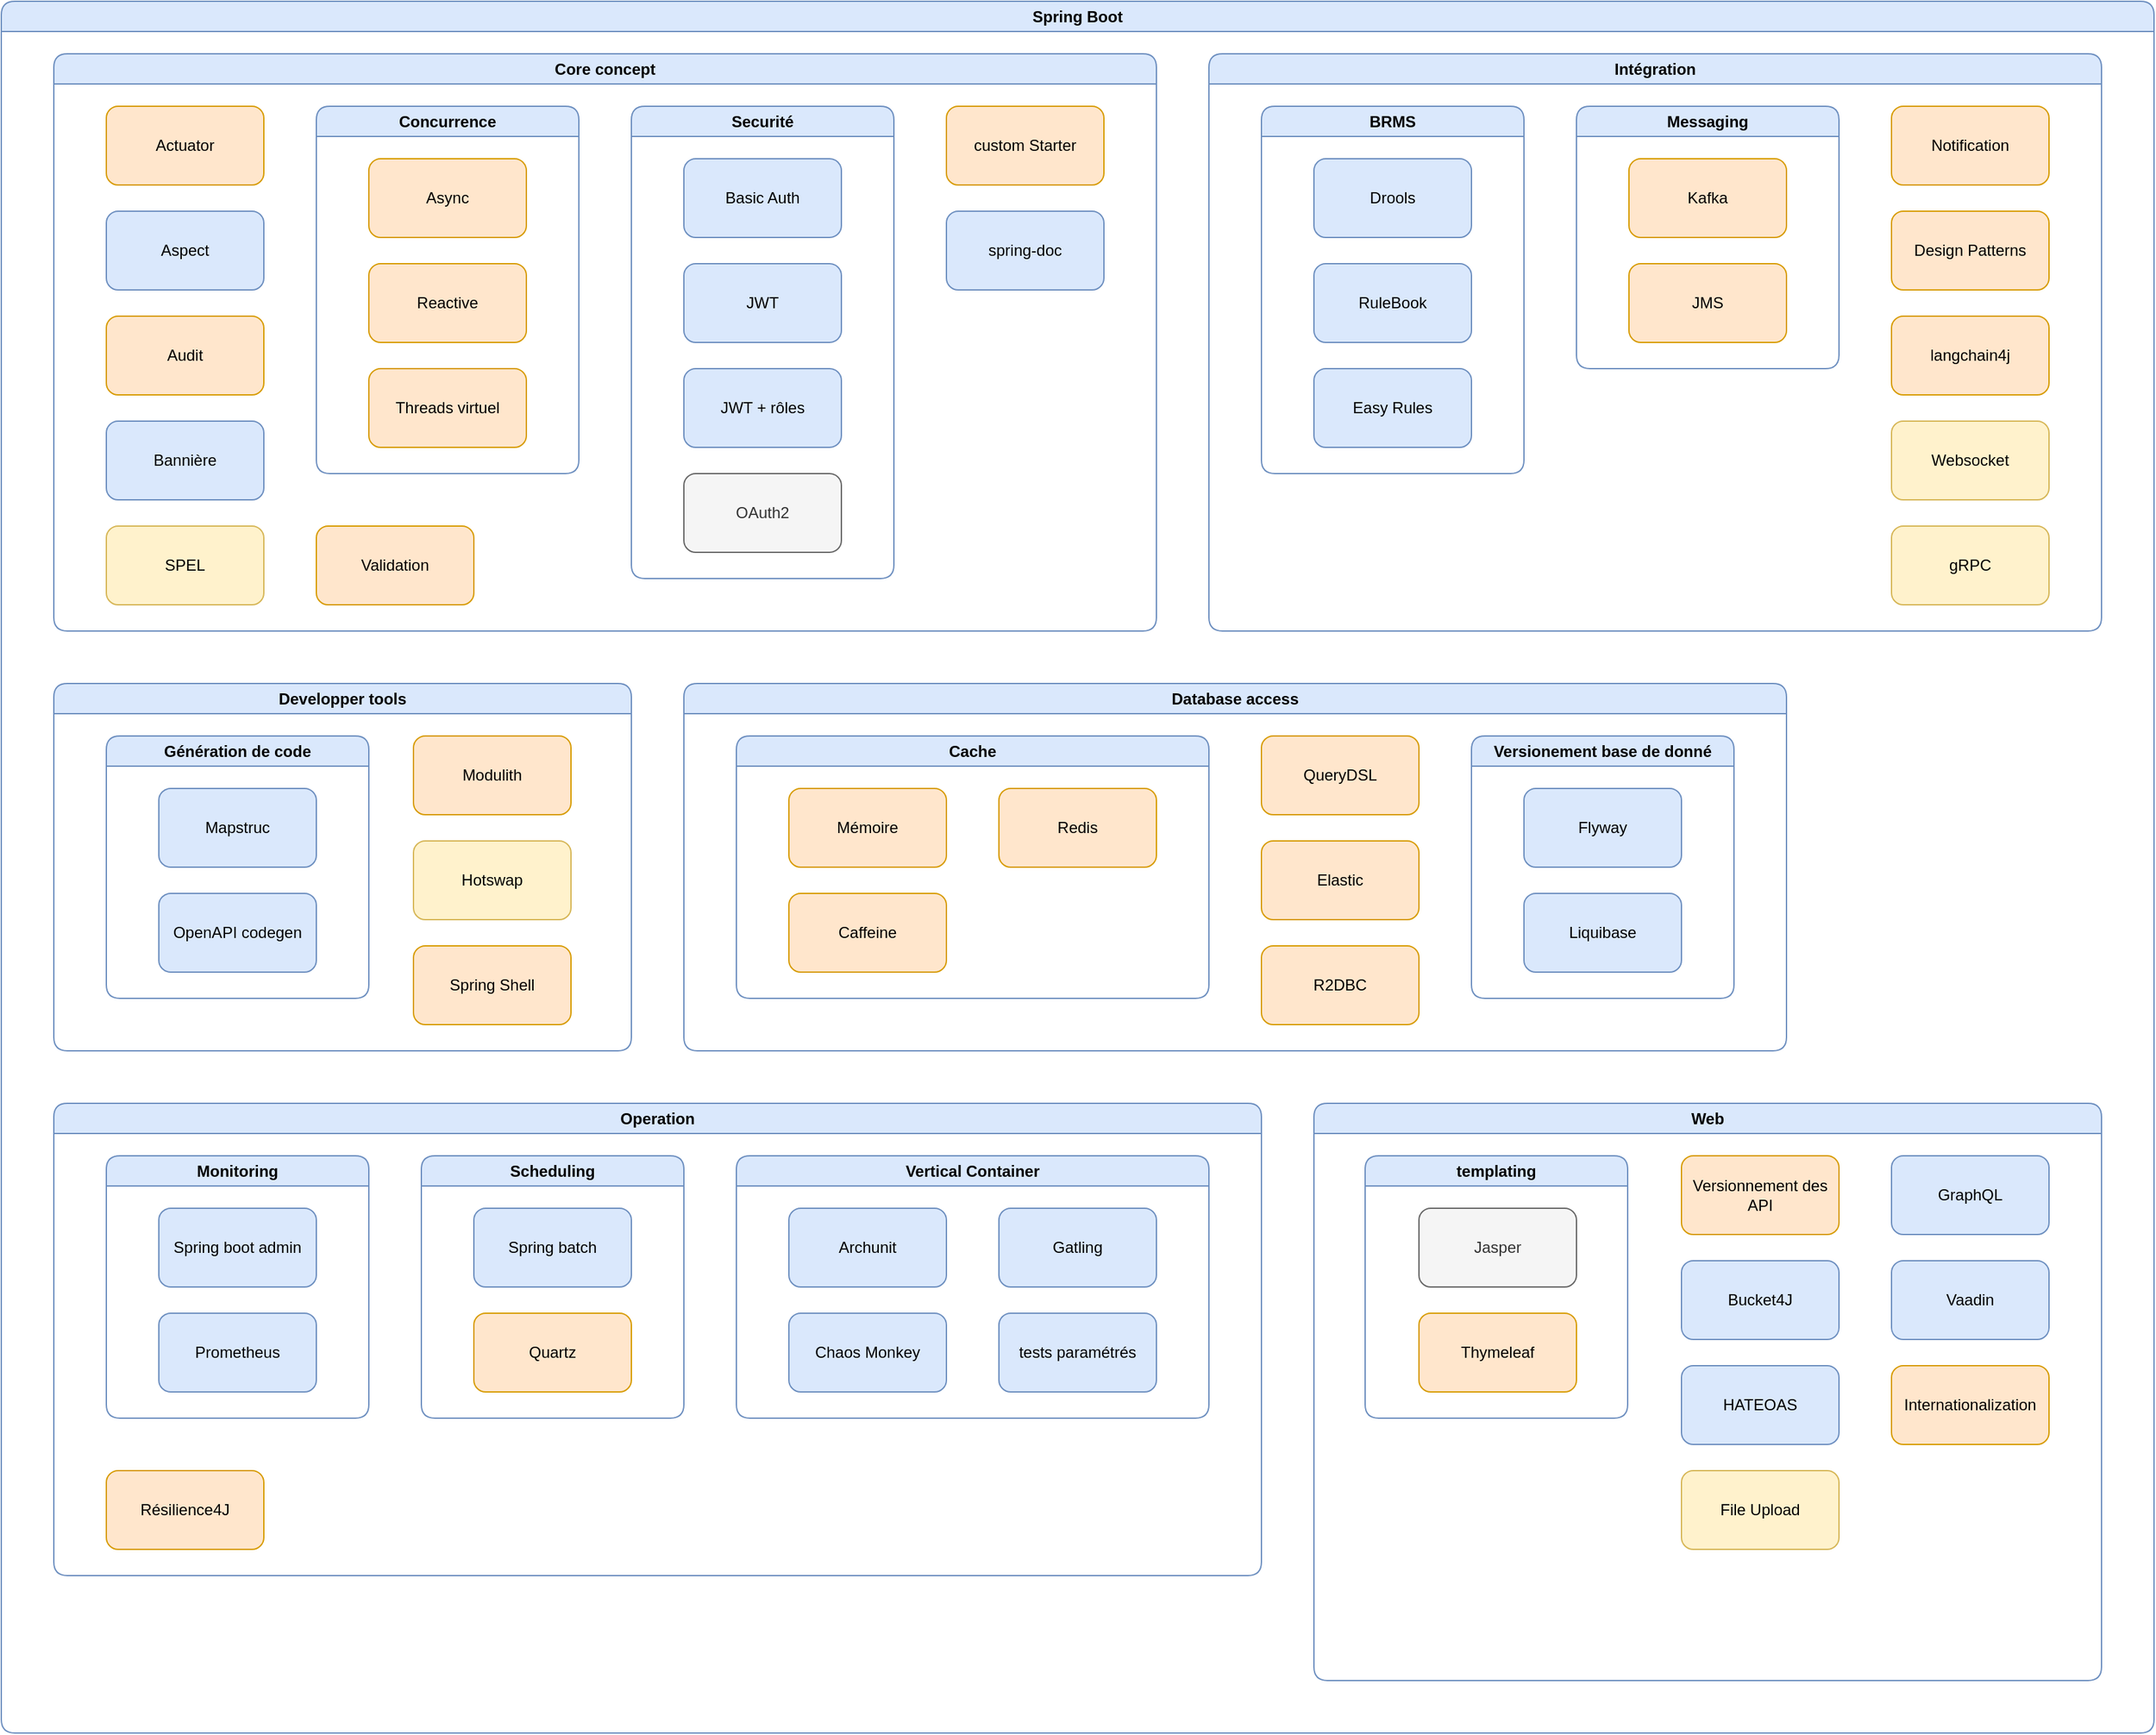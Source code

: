 <mxfile version="28.2.4">
  <diagram name="Page-1" id="JipwI8668YK4TrRfCywA">
    <mxGraphModel dx="2943" dy="1985" grid="1" gridSize="10" guides="1" tooltips="1" connect="1" arrows="1" fold="1" page="1" pageScale="1" pageWidth="827" pageHeight="1169" math="0" shadow="0">
      <root>
        <mxCell id="0" />
        <mxCell id="1" parent="0" />
        <mxCell id="ArCptN_Yku2Iqdp0kLua-1" value="Spring Boot" style="swimlane;whiteSpace=wrap;html=1;rounded=1;fillColor=#dae8fc;strokeColor=#6c8ebf;" parent="1" vertex="1">
          <mxGeometry x="40" y="280" width="1640" height="1320" as="geometry" />
        </mxCell>
        <mxCell id="ArCptN_Yku2Iqdp0kLua-2" value="Core concept" style="swimlane;whiteSpace=wrap;html=1;rounded=1;fillColor=#dae8fc;strokeColor=#6c8ebf;" parent="ArCptN_Yku2Iqdp0kLua-1" vertex="1">
          <mxGeometry x="40" y="40" width="840" height="440" as="geometry" />
        </mxCell>
        <mxCell id="ArCptN_Yku2Iqdp0kLua-3" value="Actuator" style="rounded=1;whiteSpace=wrap;html=1;fillColor=#ffe6cc;strokeColor=#d79b00;" parent="ArCptN_Yku2Iqdp0kLua-2" vertex="1">
          <mxGeometry x="40" y="40" width="120" height="60" as="geometry" />
        </mxCell>
        <mxCell id="ArCptN_Yku2Iqdp0kLua-4" value="Aspect" style="rounded=1;whiteSpace=wrap;html=1;fillColor=#dae8fc;strokeColor=#6c8ebf;" parent="ArCptN_Yku2Iqdp0kLua-2" vertex="1">
          <mxGeometry x="40" y="120" width="120" height="60" as="geometry" />
        </mxCell>
        <mxCell id="ArCptN_Yku2Iqdp0kLua-5" value="Audit" style="rounded=1;whiteSpace=wrap;html=1;fillColor=#ffe6cc;strokeColor=#d79b00;" parent="ArCptN_Yku2Iqdp0kLua-2" vertex="1">
          <mxGeometry x="40" y="200" width="120" height="60" as="geometry" />
        </mxCell>
        <mxCell id="ArCptN_Yku2Iqdp0kLua-6" value="Bannière" style="rounded=1;whiteSpace=wrap;html=1;fillColor=#dae8fc;strokeColor=#6c8ebf;" parent="ArCptN_Yku2Iqdp0kLua-2" vertex="1">
          <mxGeometry x="40" y="280" width="120" height="60" as="geometry" />
        </mxCell>
        <mxCell id="ArCptN_Yku2Iqdp0kLua-7" value="Concurrence" style="swimlane;whiteSpace=wrap;html=1;rounded=1;fillColor=#dae8fc;strokeColor=#6c8ebf;" parent="ArCptN_Yku2Iqdp0kLua-2" vertex="1">
          <mxGeometry x="200" y="40" width="200" height="280" as="geometry" />
        </mxCell>
        <mxCell id="ArCptN_Yku2Iqdp0kLua-8" value="Async" style="rounded=1;whiteSpace=wrap;html=1;fillColor=#ffe6cc;strokeColor=#d79b00;" parent="ArCptN_Yku2Iqdp0kLua-7" vertex="1">
          <mxGeometry x="40" y="40" width="120" height="60" as="geometry" />
        </mxCell>
        <mxCell id="ArCptN_Yku2Iqdp0kLua-9" value="Reactive" style="rounded=1;whiteSpace=wrap;html=1;fillColor=#ffe6cc;strokeColor=#d79b00;" parent="ArCptN_Yku2Iqdp0kLua-7" vertex="1">
          <mxGeometry x="40" y="120" width="120" height="60" as="geometry" />
        </mxCell>
        <mxCell id="ArCptN_Yku2Iqdp0kLua-10" value="Threads virtuel" style="rounded=1;whiteSpace=wrap;html=1;fillColor=#ffe6cc;strokeColor=#d79b00;" parent="ArCptN_Yku2Iqdp0kLua-7" vertex="1">
          <mxGeometry x="40" y="200" width="120" height="60" as="geometry" />
        </mxCell>
        <mxCell id="ArCptN_Yku2Iqdp0kLua-11" value="Securité" style="swimlane;whiteSpace=wrap;html=1;rounded=1;fillColor=#dae8fc;strokeColor=#6c8ebf;" parent="ArCptN_Yku2Iqdp0kLua-2" vertex="1">
          <mxGeometry x="440" y="40" width="200" height="360" as="geometry" />
        </mxCell>
        <mxCell id="ArCptN_Yku2Iqdp0kLua-12" value="Basic Auth" style="rounded=1;whiteSpace=wrap;html=1;fillColor=#dae8fc;strokeColor=#6c8ebf;" parent="ArCptN_Yku2Iqdp0kLua-11" vertex="1">
          <mxGeometry x="40" y="40" width="120" height="60" as="geometry" />
        </mxCell>
        <mxCell id="ArCptN_Yku2Iqdp0kLua-13" value="JWT" style="rounded=1;whiteSpace=wrap;html=1;fillColor=#dae8fc;strokeColor=#6c8ebf;" parent="ArCptN_Yku2Iqdp0kLua-11" vertex="1">
          <mxGeometry x="40" y="120" width="120" height="60" as="geometry" />
        </mxCell>
        <mxCell id="ArCptN_Yku2Iqdp0kLua-14" value="JWT + rôles" style="rounded=1;whiteSpace=wrap;html=1;fillColor=#dae8fc;strokeColor=#6c8ebf;" parent="ArCptN_Yku2Iqdp0kLua-11" vertex="1">
          <mxGeometry x="40" y="200" width="120" height="60" as="geometry" />
        </mxCell>
        <mxCell id="ArCptN_Yku2Iqdp0kLua-15" value="OAuth2" style="rounded=1;whiteSpace=wrap;html=1;fillColor=#f5f5f5;fontColor=#333333;strokeColor=#666666;" parent="ArCptN_Yku2Iqdp0kLua-11" vertex="1">
          <mxGeometry x="40" y="280" width="120" height="60" as="geometry" />
        </mxCell>
        <mxCell id="ArCptN_Yku2Iqdp0kLua-16" value="SPEL" style="rounded=1;whiteSpace=wrap;html=1;fillColor=#fff2cc;strokeColor=#d6b656;" parent="ArCptN_Yku2Iqdp0kLua-2" vertex="1">
          <mxGeometry x="40" y="360" width="120" height="60" as="geometry" />
        </mxCell>
        <mxCell id="RRiYWUWPtvyrxtgxk0dB-3" value="Validation" style="rounded=1;whiteSpace=wrap;html=1;fillColor=#ffe6cc;strokeColor=#d79b00;" parent="ArCptN_Yku2Iqdp0kLua-2" vertex="1">
          <mxGeometry x="200" y="360" width="120" height="60" as="geometry" />
        </mxCell>
        <mxCell id="jYwGqtqEyijHNApR4mDO-6" value="custom Starter" style="rounded=1;whiteSpace=wrap;html=1;fillColor=#ffe6cc;strokeColor=#d79b00;" vertex="1" parent="ArCptN_Yku2Iqdp0kLua-2">
          <mxGeometry x="680" y="40" width="120" height="60" as="geometry" />
        </mxCell>
        <mxCell id="jYwGqtqEyijHNApR4mDO-7" value="spring-doc" style="rounded=1;whiteSpace=wrap;html=1;fillColor=#dae8fc;strokeColor=#6c8ebf;" vertex="1" parent="ArCptN_Yku2Iqdp0kLua-2">
          <mxGeometry x="680" y="120" width="120" height="60" as="geometry" />
        </mxCell>
        <mxCell id="ArCptN_Yku2Iqdp0kLua-17" value="Database access" style="swimlane;whiteSpace=wrap;html=1;rounded=1;fillColor=#dae8fc;strokeColor=#6c8ebf;" parent="ArCptN_Yku2Iqdp0kLua-1" vertex="1">
          <mxGeometry x="520" y="520" width="840" height="280" as="geometry" />
        </mxCell>
        <mxCell id="ArCptN_Yku2Iqdp0kLua-19" value="Elastic" style="rounded=1;whiteSpace=wrap;html=1;fillColor=#ffe6cc;strokeColor=#d79b00;" parent="ArCptN_Yku2Iqdp0kLua-17" vertex="1">
          <mxGeometry x="440" y="120" width="120" height="60" as="geometry" />
        </mxCell>
        <mxCell id="ArCptN_Yku2Iqdp0kLua-20" value="Versionement base de donné" style="swimlane;whiteSpace=wrap;html=1;rounded=1;fillColor=#dae8fc;strokeColor=#6c8ebf;" parent="ArCptN_Yku2Iqdp0kLua-17" vertex="1">
          <mxGeometry x="600" y="40" width="200" height="200" as="geometry" />
        </mxCell>
        <mxCell id="ArCptN_Yku2Iqdp0kLua-21" value="Flyway" style="rounded=1;whiteSpace=wrap;html=1;fillColor=#dae8fc;strokeColor=#6c8ebf;" parent="ArCptN_Yku2Iqdp0kLua-20" vertex="1">
          <mxGeometry x="40" y="40" width="120" height="60" as="geometry" />
        </mxCell>
        <mxCell id="ArCptN_Yku2Iqdp0kLua-22" value="Liquibase" style="rounded=1;whiteSpace=wrap;html=1;fillColor=#dae8fc;strokeColor=#6c8ebf;" parent="ArCptN_Yku2Iqdp0kLua-20" vertex="1">
          <mxGeometry x="40" y="120" width="120" height="60" as="geometry" />
        </mxCell>
        <mxCell id="RRiYWUWPtvyrxtgxk0dB-1" value="R2DBC" style="rounded=1;whiteSpace=wrap;html=1;fillColor=#ffe6cc;strokeColor=#d79b00;" parent="ArCptN_Yku2Iqdp0kLua-17" vertex="1">
          <mxGeometry x="440" y="200" width="120" height="60" as="geometry" />
        </mxCell>
        <mxCell id="RRiYWUWPtvyrxtgxk0dB-2" value="QueryDSL" style="rounded=1;whiteSpace=wrap;html=1;fillColor=#ffe6cc;strokeColor=#d79b00;" parent="ArCptN_Yku2Iqdp0kLua-17" vertex="1">
          <mxGeometry x="440" y="40" width="120" height="60" as="geometry" />
        </mxCell>
        <mxCell id="yqUVngVg-zGSiyz_jGCu-1" value="Cache" style="swimlane;whiteSpace=wrap;html=1;rounded=1;fillColor=#dae8fc;strokeColor=#6c8ebf;" parent="ArCptN_Yku2Iqdp0kLua-17" vertex="1">
          <mxGeometry x="40" y="40" width="360" height="200" as="geometry" />
        </mxCell>
        <mxCell id="yqUVngVg-zGSiyz_jGCu-2" value="Mémoire" style="rounded=1;whiteSpace=wrap;html=1;fillColor=#ffe6cc;strokeColor=#d79b00;" parent="yqUVngVg-zGSiyz_jGCu-1" vertex="1">
          <mxGeometry x="40" y="40" width="120" height="60" as="geometry" />
        </mxCell>
        <mxCell id="yqUVngVg-zGSiyz_jGCu-3" value="Caffeine" style="rounded=1;whiteSpace=wrap;html=1;fillColor=#ffe6cc;strokeColor=#d79b00;" parent="yqUVngVg-zGSiyz_jGCu-1" vertex="1">
          <mxGeometry x="40" y="120" width="120" height="60" as="geometry" />
        </mxCell>
        <mxCell id="yqUVngVg-zGSiyz_jGCu-4" value="Redis" style="rounded=1;whiteSpace=wrap;html=1;fillColor=#ffe6cc;strokeColor=#d79b00;" parent="yqUVngVg-zGSiyz_jGCu-1" vertex="1">
          <mxGeometry x="200" y="40" width="120" height="60" as="geometry" />
        </mxCell>
        <mxCell id="ArCptN_Yku2Iqdp0kLua-23" value="Developper tools" style="swimlane;whiteSpace=wrap;html=1;rounded=1;fillColor=#dae8fc;strokeColor=#6c8ebf;" parent="ArCptN_Yku2Iqdp0kLua-1" vertex="1">
          <mxGeometry x="40" y="520" width="440" height="280" as="geometry" />
        </mxCell>
        <mxCell id="ArCptN_Yku2Iqdp0kLua-24" value="Génération de code" style="swimlane;whiteSpace=wrap;html=1;rounded=1;fillColor=#dae8fc;strokeColor=#6c8ebf;" parent="ArCptN_Yku2Iqdp0kLua-23" vertex="1">
          <mxGeometry x="40" y="40" width="200" height="200" as="geometry" />
        </mxCell>
        <mxCell id="ArCptN_Yku2Iqdp0kLua-25" value="Mapstruc" style="rounded=1;whiteSpace=wrap;html=1;fillColor=#dae8fc;strokeColor=#6c8ebf;" parent="ArCptN_Yku2Iqdp0kLua-24" vertex="1">
          <mxGeometry x="40" y="40" width="120" height="60" as="geometry" />
        </mxCell>
        <mxCell id="ArCptN_Yku2Iqdp0kLua-26" value="OpenAPI codegen" style="rounded=1;whiteSpace=wrap;html=1;fillColor=#dae8fc;strokeColor=#6c8ebf;" parent="ArCptN_Yku2Iqdp0kLua-24" vertex="1">
          <mxGeometry x="40" y="120" width="120" height="60" as="geometry" />
        </mxCell>
        <mxCell id="ArCptN_Yku2Iqdp0kLua-27" value="Modulith" style="rounded=1;whiteSpace=wrap;html=1;fillColor=#ffe6cc;strokeColor=#d79b00;" parent="ArCptN_Yku2Iqdp0kLua-23" vertex="1">
          <mxGeometry x="274" y="40" width="120" height="60" as="geometry" />
        </mxCell>
        <mxCell id="jYwGqtqEyijHNApR4mDO-1" value="Hotswap" style="rounded=1;whiteSpace=wrap;html=1;fillColor=#fff2cc;strokeColor=#d6b656;" vertex="1" parent="ArCptN_Yku2Iqdp0kLua-23">
          <mxGeometry x="274" y="120" width="120" height="60" as="geometry" />
        </mxCell>
        <mxCell id="jYwGqtqEyijHNApR4mDO-2" value="Spring Shell" style="rounded=1;whiteSpace=wrap;html=1;fillColor=#ffe6cc;strokeColor=#d79b00;" vertex="1" parent="ArCptN_Yku2Iqdp0kLua-23">
          <mxGeometry x="274" y="200" width="120" height="60" as="geometry" />
        </mxCell>
        <mxCell id="ArCptN_Yku2Iqdp0kLua-28" value="Intégration" style="swimlane;whiteSpace=wrap;html=1;rounded=1;fillColor=#dae8fc;strokeColor=#6c8ebf;" parent="ArCptN_Yku2Iqdp0kLua-1" vertex="1">
          <mxGeometry x="920" y="40" width="680" height="440" as="geometry" />
        </mxCell>
        <mxCell id="ArCptN_Yku2Iqdp0kLua-29" value="BRMS" style="swimlane;whiteSpace=wrap;html=1;rounded=1;fillColor=#dae8fc;strokeColor=#6c8ebf;" parent="ArCptN_Yku2Iqdp0kLua-28" vertex="1">
          <mxGeometry x="40" y="40" width="200" height="280" as="geometry" />
        </mxCell>
        <mxCell id="ArCptN_Yku2Iqdp0kLua-30" value="Drools" style="rounded=1;whiteSpace=wrap;html=1;fillColor=#dae8fc;strokeColor=#6c8ebf;" parent="ArCptN_Yku2Iqdp0kLua-29" vertex="1">
          <mxGeometry x="40" y="40" width="120" height="60" as="geometry" />
        </mxCell>
        <mxCell id="ArCptN_Yku2Iqdp0kLua-31" value="RuleBook" style="rounded=1;whiteSpace=wrap;html=1;fillColor=#dae8fc;strokeColor=#6c8ebf;" parent="ArCptN_Yku2Iqdp0kLua-29" vertex="1">
          <mxGeometry x="40" y="120" width="120" height="60" as="geometry" />
        </mxCell>
        <mxCell id="ArCptN_Yku2Iqdp0kLua-32" value="Easy Rules" style="rounded=1;whiteSpace=wrap;html=1;fillColor=#dae8fc;strokeColor=#6c8ebf;" parent="ArCptN_Yku2Iqdp0kLua-29" vertex="1">
          <mxGeometry x="40" y="200" width="120" height="60" as="geometry" />
        </mxCell>
        <mxCell id="ArCptN_Yku2Iqdp0kLua-33" value="Messaging" style="swimlane;whiteSpace=wrap;html=1;rounded=1;startSize=23;fillColor=#dae8fc;strokeColor=#6c8ebf;" parent="ArCptN_Yku2Iqdp0kLua-28" vertex="1">
          <mxGeometry x="280" y="40" width="200" height="200" as="geometry" />
        </mxCell>
        <mxCell id="ArCptN_Yku2Iqdp0kLua-34" value="Kafka" style="rounded=1;whiteSpace=wrap;html=1;fillColor=#ffe6cc;strokeColor=#d79b00;" parent="ArCptN_Yku2Iqdp0kLua-33" vertex="1">
          <mxGeometry x="40" y="40" width="120" height="60" as="geometry" />
        </mxCell>
        <mxCell id="ArCptN_Yku2Iqdp0kLua-35" value="JMS" style="rounded=1;whiteSpace=wrap;html=1;fillColor=#ffe6cc;strokeColor=#d79b00;" parent="ArCptN_Yku2Iqdp0kLua-33" vertex="1">
          <mxGeometry x="40" y="120" width="120" height="60" as="geometry" />
        </mxCell>
        <mxCell id="ArCptN_Yku2Iqdp0kLua-36" value="Notification" style="rounded=1;whiteSpace=wrap;html=1;fillColor=#ffe6cc;strokeColor=#d79b00;" parent="ArCptN_Yku2Iqdp0kLua-28" vertex="1">
          <mxGeometry x="520" y="40" width="120" height="60" as="geometry" />
        </mxCell>
        <mxCell id="RRiYWUWPtvyrxtgxk0dB-4" value="Websocket" style="rounded=1;whiteSpace=wrap;html=1;fillColor=#fff2cc;strokeColor=#d6b656;" parent="ArCptN_Yku2Iqdp0kLua-28" vertex="1">
          <mxGeometry x="520" y="280" width="120" height="60" as="geometry" />
        </mxCell>
        <mxCell id="jYwGqtqEyijHNApR4mDO-3" value="langchain4j" style="rounded=1;whiteSpace=wrap;html=1;fillColor=#ffe6cc;strokeColor=#d79b00;" vertex="1" parent="ArCptN_Yku2Iqdp0kLua-28">
          <mxGeometry x="520" y="200" width="120" height="60" as="geometry" />
        </mxCell>
        <mxCell id="jYwGqtqEyijHNApR4mDO-4" value="Design Patterns" style="rounded=1;whiteSpace=wrap;html=1;fillColor=#ffe6cc;strokeColor=#d79b00;" vertex="1" parent="ArCptN_Yku2Iqdp0kLua-28">
          <mxGeometry x="520" y="120" width="120" height="60" as="geometry" />
        </mxCell>
        <mxCell id="jYwGqtqEyijHNApR4mDO-5" value="gRPC" style="rounded=1;whiteSpace=wrap;html=1;fillColor=#fff2cc;strokeColor=#d6b656;" vertex="1" parent="ArCptN_Yku2Iqdp0kLua-28">
          <mxGeometry x="520" y="360" width="120" height="60" as="geometry" />
        </mxCell>
        <mxCell id="ArCptN_Yku2Iqdp0kLua-37" value="Operation" style="swimlane;whiteSpace=wrap;html=1;rounded=1;fillColor=#dae8fc;strokeColor=#6c8ebf;" parent="ArCptN_Yku2Iqdp0kLua-1" vertex="1">
          <mxGeometry x="40" y="840" width="920" height="360" as="geometry" />
        </mxCell>
        <mxCell id="ArCptN_Yku2Iqdp0kLua-38" value="Monitoring" style="swimlane;whiteSpace=wrap;html=1;rounded=1;fillColor=#dae8fc;strokeColor=#6c8ebf;" parent="ArCptN_Yku2Iqdp0kLua-37" vertex="1">
          <mxGeometry x="40" y="40" width="200" height="200" as="geometry" />
        </mxCell>
        <mxCell id="ArCptN_Yku2Iqdp0kLua-39" value="Spring boot admin" style="rounded=1;whiteSpace=wrap;html=1;fillColor=#dae8fc;strokeColor=#6c8ebf;" parent="ArCptN_Yku2Iqdp0kLua-38" vertex="1">
          <mxGeometry x="40" y="40" width="120" height="60" as="geometry" />
        </mxCell>
        <mxCell id="ArCptN_Yku2Iqdp0kLua-40" value="Prometheus" style="rounded=1;whiteSpace=wrap;html=1;fillColor=#dae8fc;strokeColor=#6c8ebf;" parent="ArCptN_Yku2Iqdp0kLua-38" vertex="1">
          <mxGeometry x="40" y="120" width="120" height="60" as="geometry" />
        </mxCell>
        <mxCell id="ArCptN_Yku2Iqdp0kLua-41" value="Scheduling" style="swimlane;whiteSpace=wrap;html=1;rounded=1;fillColor=#dae8fc;strokeColor=#6c8ebf;" parent="ArCptN_Yku2Iqdp0kLua-37" vertex="1">
          <mxGeometry x="280" y="40" width="200" height="200" as="geometry" />
        </mxCell>
        <mxCell id="ArCptN_Yku2Iqdp0kLua-42" value="Spring batch" style="rounded=1;whiteSpace=wrap;html=1;fillColor=#dae8fc;strokeColor=#6c8ebf;" parent="ArCptN_Yku2Iqdp0kLua-41" vertex="1">
          <mxGeometry x="40" y="40" width="120" height="60" as="geometry" />
        </mxCell>
        <mxCell id="ArCptN_Yku2Iqdp0kLua-43" value="Quartz" style="rounded=1;whiteSpace=wrap;html=1;fillColor=#ffe6cc;strokeColor=#d79b00;" parent="ArCptN_Yku2Iqdp0kLua-41" vertex="1">
          <mxGeometry x="40" y="120" width="120" height="60" as="geometry" />
        </mxCell>
        <mxCell id="ArCptN_Yku2Iqdp0kLua-44" value="Vertical Container" style="swimlane;whiteSpace=wrap;html=1;rounded=1;fillColor=#dae8fc;strokeColor=#6c8ebf;" parent="ArCptN_Yku2Iqdp0kLua-37" vertex="1">
          <mxGeometry x="520" y="40" width="360" height="200" as="geometry" />
        </mxCell>
        <mxCell id="ArCptN_Yku2Iqdp0kLua-45" value="Archunit" style="rounded=1;whiteSpace=wrap;html=1;fillColor=#dae8fc;strokeColor=#6c8ebf;" parent="ArCptN_Yku2Iqdp0kLua-44" vertex="1">
          <mxGeometry x="40" y="40" width="120" height="60" as="geometry" />
        </mxCell>
        <mxCell id="ArCptN_Yku2Iqdp0kLua-46" value="Chaos Monkey" style="rounded=1;whiteSpace=wrap;html=1;fillColor=#dae8fc;strokeColor=#6c8ebf;" parent="ArCptN_Yku2Iqdp0kLua-44" vertex="1">
          <mxGeometry x="40" y="120" width="120" height="60" as="geometry" />
        </mxCell>
        <mxCell id="ArCptN_Yku2Iqdp0kLua-47" value="Gatling" style="rounded=1;whiteSpace=wrap;html=1;fillColor=#dae8fc;strokeColor=#6c8ebf;" parent="ArCptN_Yku2Iqdp0kLua-44" vertex="1">
          <mxGeometry x="200" y="40" width="120" height="60" as="geometry" />
        </mxCell>
        <mxCell id="ArCptN_Yku2Iqdp0kLua-48" value="tests paramétrés" style="rounded=1;whiteSpace=wrap;html=1;fillColor=#dae8fc;strokeColor=#6c8ebf;" parent="ArCptN_Yku2Iqdp0kLua-44" vertex="1">
          <mxGeometry x="200" y="120" width="120" height="60" as="geometry" />
        </mxCell>
        <mxCell id="ArCptN_Yku2Iqdp0kLua-64" value="Résilience4J" style="rounded=1;whiteSpace=wrap;html=1;fillColor=#ffe6cc;strokeColor=#d79b00;" parent="ArCptN_Yku2Iqdp0kLua-37" vertex="1">
          <mxGeometry x="40" y="280" width="120" height="60" as="geometry" />
        </mxCell>
        <mxCell id="ArCptN_Yku2Iqdp0kLua-53" value="Web" style="swimlane;whiteSpace=wrap;html=1;rounded=1;fillColor=#dae8fc;strokeColor=#6c8ebf;" parent="ArCptN_Yku2Iqdp0kLua-1" vertex="1">
          <mxGeometry x="1000" y="840" width="600" height="440" as="geometry" />
        </mxCell>
        <mxCell id="ArCptN_Yku2Iqdp0kLua-54" value="templating" style="swimlane;whiteSpace=wrap;html=1;rounded=1;fillColor=#dae8fc;strokeColor=#6c8ebf;" parent="ArCptN_Yku2Iqdp0kLua-53" vertex="1">
          <mxGeometry x="39" y="40" width="200" height="200" as="geometry" />
        </mxCell>
        <mxCell id="ArCptN_Yku2Iqdp0kLua-55" value="Jasper" style="rounded=1;whiteSpace=wrap;html=1;fillColor=#f5f5f5;fontColor=#333333;strokeColor=#666666;" parent="ArCptN_Yku2Iqdp0kLua-54" vertex="1">
          <mxGeometry x="41" y="40" width="120" height="60" as="geometry" />
        </mxCell>
        <mxCell id="ArCptN_Yku2Iqdp0kLua-56" value="Thymeleaf" style="rounded=1;whiteSpace=wrap;html=1;fillColor=#ffe6cc;strokeColor=#d79b00;" parent="ArCptN_Yku2Iqdp0kLua-54" vertex="1">
          <mxGeometry x="41" y="120" width="120" height="60" as="geometry" />
        </mxCell>
        <mxCell id="ArCptN_Yku2Iqdp0kLua-57" value="Versionnement des API" style="rounded=1;whiteSpace=wrap;html=1;fillColor=#ffe6cc;strokeColor=#d79b00;" parent="ArCptN_Yku2Iqdp0kLua-53" vertex="1">
          <mxGeometry x="280" y="40" width="120" height="60" as="geometry" />
        </mxCell>
        <mxCell id="ArCptN_Yku2Iqdp0kLua-58" value="Bucket4J" style="rounded=1;whiteSpace=wrap;html=1;fillColor=#dae8fc;strokeColor=#6c8ebf;" parent="ArCptN_Yku2Iqdp0kLua-53" vertex="1">
          <mxGeometry x="280" y="120" width="120" height="60" as="geometry" />
        </mxCell>
        <mxCell id="ArCptN_Yku2Iqdp0kLua-60" value="GraphQL" style="rounded=1;whiteSpace=wrap;html=1;fillColor=#dae8fc;strokeColor=#6c8ebf;" parent="ArCptN_Yku2Iqdp0kLua-53" vertex="1">
          <mxGeometry x="440" y="40" width="120" height="60" as="geometry" />
        </mxCell>
        <mxCell id="ArCptN_Yku2Iqdp0kLua-61" value="HATEOAS" style="rounded=1;whiteSpace=wrap;html=1;fillColor=#dae8fc;strokeColor=#6c8ebf;" parent="ArCptN_Yku2Iqdp0kLua-53" vertex="1">
          <mxGeometry x="280" y="200" width="120" height="60" as="geometry" />
        </mxCell>
        <mxCell id="ArCptN_Yku2Iqdp0kLua-62" value="Internationalization" style="rounded=1;whiteSpace=wrap;html=1;fillColor=#ffe6cc;strokeColor=#d79b00;" parent="ArCptN_Yku2Iqdp0kLua-53" vertex="1">
          <mxGeometry x="440" y="200" width="120" height="60" as="geometry" />
        </mxCell>
        <mxCell id="ArCptN_Yku2Iqdp0kLua-63" value="Vaadin" style="rounded=1;whiteSpace=wrap;html=1;fillColor=#dae8fc;strokeColor=#6c8ebf;" parent="ArCptN_Yku2Iqdp0kLua-53" vertex="1">
          <mxGeometry x="440" y="120" width="120" height="60" as="geometry" />
        </mxCell>
        <mxCell id="jYwGqtqEyijHNApR4mDO-8" value="File Upload" style="rounded=1;whiteSpace=wrap;html=1;fillColor=#fff2cc;strokeColor=#d6b656;" vertex="1" parent="ArCptN_Yku2Iqdp0kLua-53">
          <mxGeometry x="280" y="280" width="120" height="60" as="geometry" />
        </mxCell>
      </root>
    </mxGraphModel>
  </diagram>
</mxfile>
